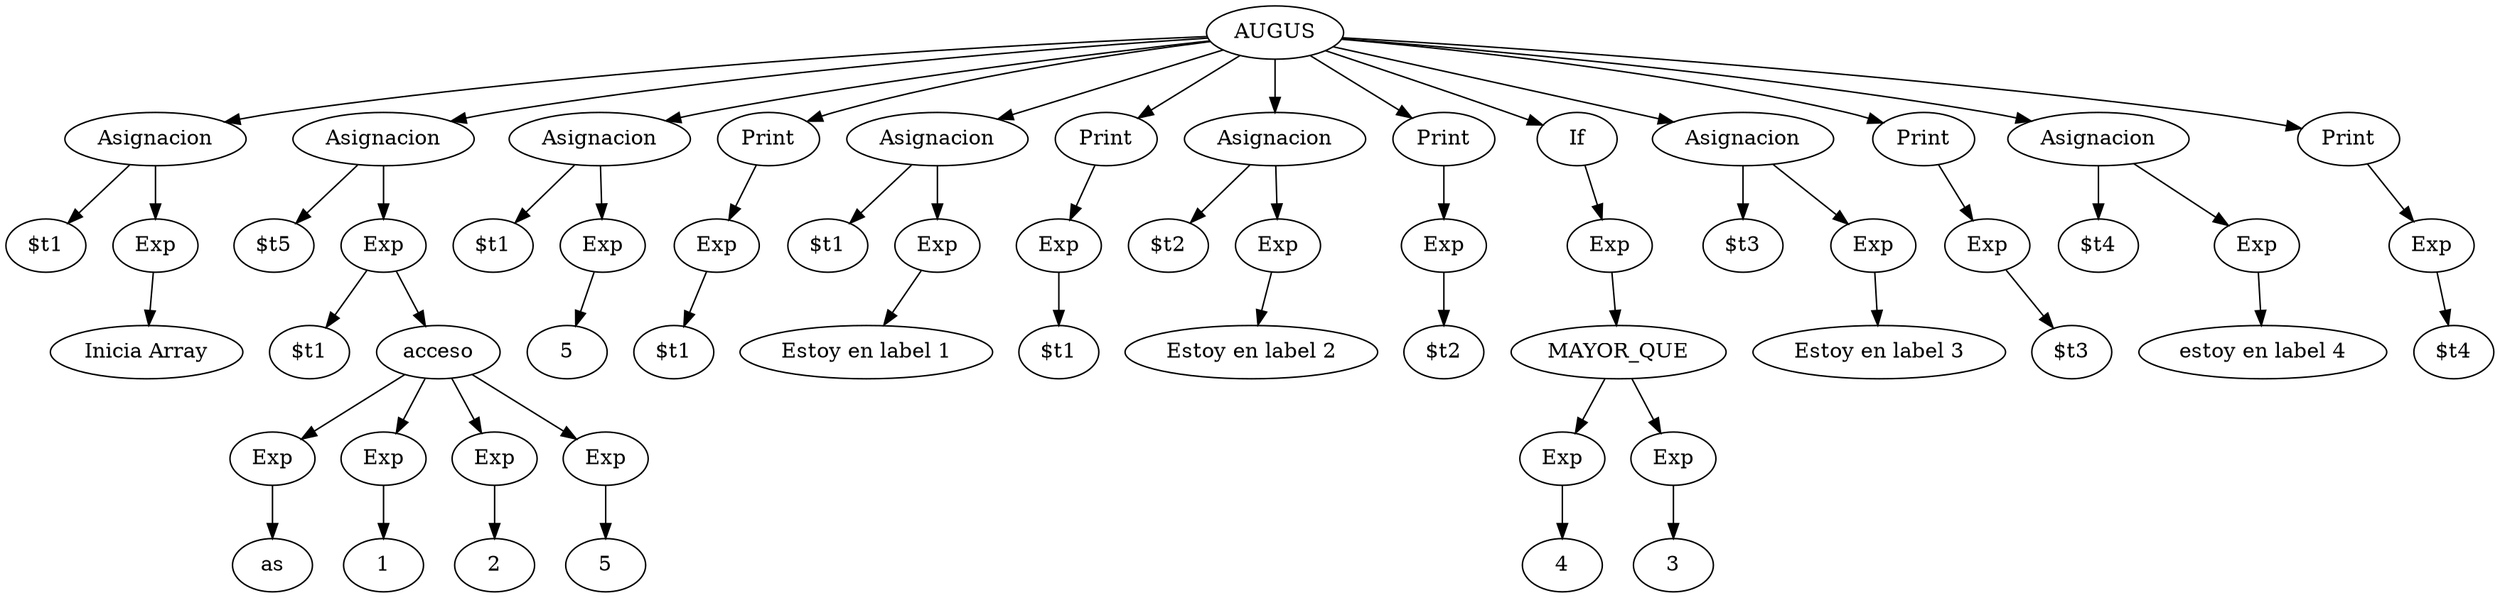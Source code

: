 digraph AST {
	nodo1 [label=AUGUS]
	nodo2 [label=Asignacion]
	nodo1 -> nodo2
	nodo3 [label="$t1"]
	nodo2 -> nodo3
	nodo4 [label=Exp]
	nodo2 -> nodo4
	nodo5 [label="Inicia Array"]
	nodo4 -> nodo5
	nodo6 [label=Asignacion]
	nodo1 -> nodo6
	nodo7 [label="$t5"]
	nodo6 -> nodo7
	nodo8 [label=Exp]
	nodo6 -> nodo8
	nodo9 [label="$t1"]
	nodo10 [label=acceso]
	nodo8 -> nodo10
	nodo11 [label=Exp]
	nodo10 -> nodo11
	nodo12 [label=as]
	nodo11 -> nodo12
	nodo13 [label=Exp]
	nodo10 -> nodo13
	nodo14 [label=1]
	nodo13 -> nodo14
	nodo15 [label=Exp]
	nodo10 -> nodo15
	nodo16 [label=2]
	nodo15 -> nodo16
	nodo17 [label=Exp]
	nodo10 -> nodo17
	nodo18 [label=5]
	nodo17 -> nodo18
	nodo8 -> nodo9
	nodo19 [label=Asignacion]
	nodo1 -> nodo19
	nodo20 [label="$t1"]
	nodo19 -> nodo20
	nodo21 [label=Exp]
	nodo19 -> nodo21
	nodo22 [label=5]
	nodo21 -> nodo22
	nodo23 [label=Print]
	nodo1 -> nodo23
	nodo24 [label=Exp]
	nodo23 -> nodo24
	nodo25 [label="$t1"]
	nodo24 -> nodo25
	nodo26 [label=Asignacion]
	nodo1 -> nodo26
	nodo27 [label="$t1"]
	nodo26 -> nodo27
	nodo28 [label=Exp]
	nodo26 -> nodo28
	nodo29 [label="Estoy en label 1"]
	nodo28 -> nodo29
	nodo30 [label=Print]
	nodo1 -> nodo30
	nodo31 [label=Exp]
	nodo30 -> nodo31
	nodo32 [label="$t1"]
	nodo31 -> nodo32
	nodo33 [label=Asignacion]
	nodo1 -> nodo33
	nodo34 [label="$t2"]
	nodo33 -> nodo34
	nodo35 [label=Exp]
	nodo33 -> nodo35
	nodo36 [label="Estoy en label 2"]
	nodo35 -> nodo36
	nodo37 [label=Print]
	nodo1 -> nodo37
	nodo38 [label=Exp]
	nodo37 -> nodo38
	nodo39 [label="$t2"]
	nodo38 -> nodo39
	nodo40 [label=If]
	nodo1 -> nodo40
	nodo41 [label=Exp]
	nodo40 -> nodo41
	nodo43 [label=Exp]
	nodo42 -> nodo43
	nodo44 [label=4]
	nodo43 -> nodo44
	nodo42 [label=MAYOR_QUE]
	nodo45 [label=Exp]
	nodo42 -> nodo45
	nodo46 [label=3]
	nodo45 -> nodo46
	nodo41 -> nodo42
	nodo47 [label=Asignacion]
	nodo1 -> nodo47
	nodo48 [label="$t3"]
	nodo47 -> nodo48
	nodo49 [label=Exp]
	nodo47 -> nodo49
	nodo50 [label="Estoy en label 3"]
	nodo49 -> nodo50
	nodo51 [label=Print]
	nodo1 -> nodo51
	nodo52 [label=Exp]
	nodo51 -> nodo52
	nodo53 [label="$t3"]
	nodo52 -> nodo53
	nodo54 [label=Asignacion]
	nodo1 -> nodo54
	nodo55 [label="$t4"]
	nodo54 -> nodo55
	nodo56 [label=Exp]
	nodo54 -> nodo56
	nodo57 [label="estoy en label 4"]
	nodo56 -> nodo57
	nodo58 [label=Print]
	nodo1 -> nodo58
	nodo59 [label=Exp]
	nodo58 -> nodo59
	nodo60 [label="$t4"]
	nodo59 -> nodo60
}
